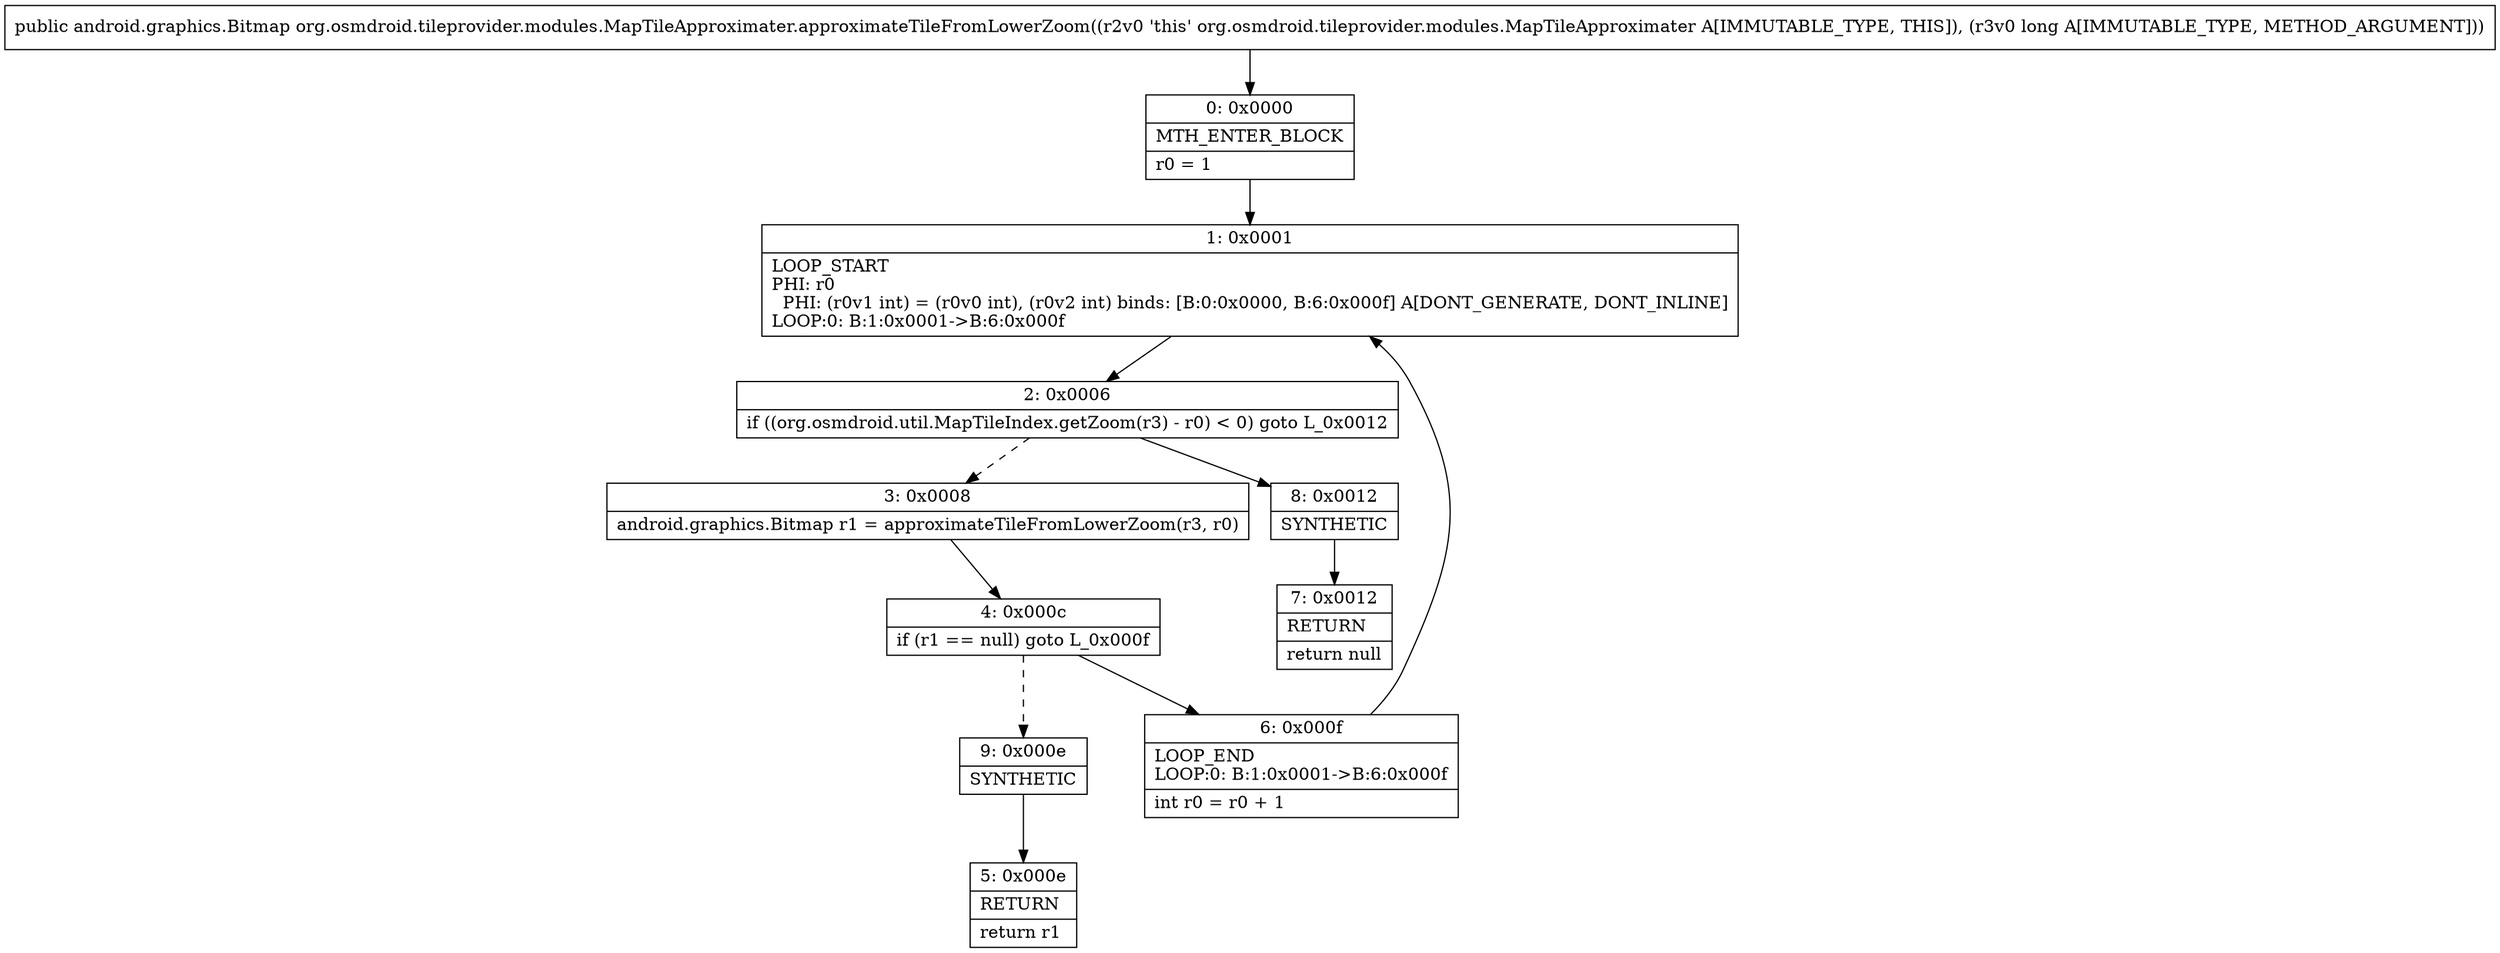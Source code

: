 digraph "CFG fororg.osmdroid.tileprovider.modules.MapTileApproximater.approximateTileFromLowerZoom(J)Landroid\/graphics\/Bitmap;" {
Node_0 [shape=record,label="{0\:\ 0x0000|MTH_ENTER_BLOCK\l|r0 = 1\l}"];
Node_1 [shape=record,label="{1\:\ 0x0001|LOOP_START\lPHI: r0 \l  PHI: (r0v1 int) = (r0v0 int), (r0v2 int) binds: [B:0:0x0000, B:6:0x000f] A[DONT_GENERATE, DONT_INLINE]\lLOOP:0: B:1:0x0001\-\>B:6:0x000f\l}"];
Node_2 [shape=record,label="{2\:\ 0x0006|if ((org.osmdroid.util.MapTileIndex.getZoom(r3) \- r0) \< 0) goto L_0x0012\l}"];
Node_3 [shape=record,label="{3\:\ 0x0008|android.graphics.Bitmap r1 = approximateTileFromLowerZoom(r3, r0)\l}"];
Node_4 [shape=record,label="{4\:\ 0x000c|if (r1 == null) goto L_0x000f\l}"];
Node_5 [shape=record,label="{5\:\ 0x000e|RETURN\l|return r1\l}"];
Node_6 [shape=record,label="{6\:\ 0x000f|LOOP_END\lLOOP:0: B:1:0x0001\-\>B:6:0x000f\l|int r0 = r0 + 1\l}"];
Node_7 [shape=record,label="{7\:\ 0x0012|RETURN\l|return null\l}"];
Node_8 [shape=record,label="{8\:\ 0x0012|SYNTHETIC\l}"];
Node_9 [shape=record,label="{9\:\ 0x000e|SYNTHETIC\l}"];
MethodNode[shape=record,label="{public android.graphics.Bitmap org.osmdroid.tileprovider.modules.MapTileApproximater.approximateTileFromLowerZoom((r2v0 'this' org.osmdroid.tileprovider.modules.MapTileApproximater A[IMMUTABLE_TYPE, THIS]), (r3v0 long A[IMMUTABLE_TYPE, METHOD_ARGUMENT])) }"];
MethodNode -> Node_0;
Node_0 -> Node_1;
Node_1 -> Node_2;
Node_2 -> Node_3[style=dashed];
Node_2 -> Node_8;
Node_3 -> Node_4;
Node_4 -> Node_6;
Node_4 -> Node_9[style=dashed];
Node_6 -> Node_1;
Node_8 -> Node_7;
Node_9 -> Node_5;
}

